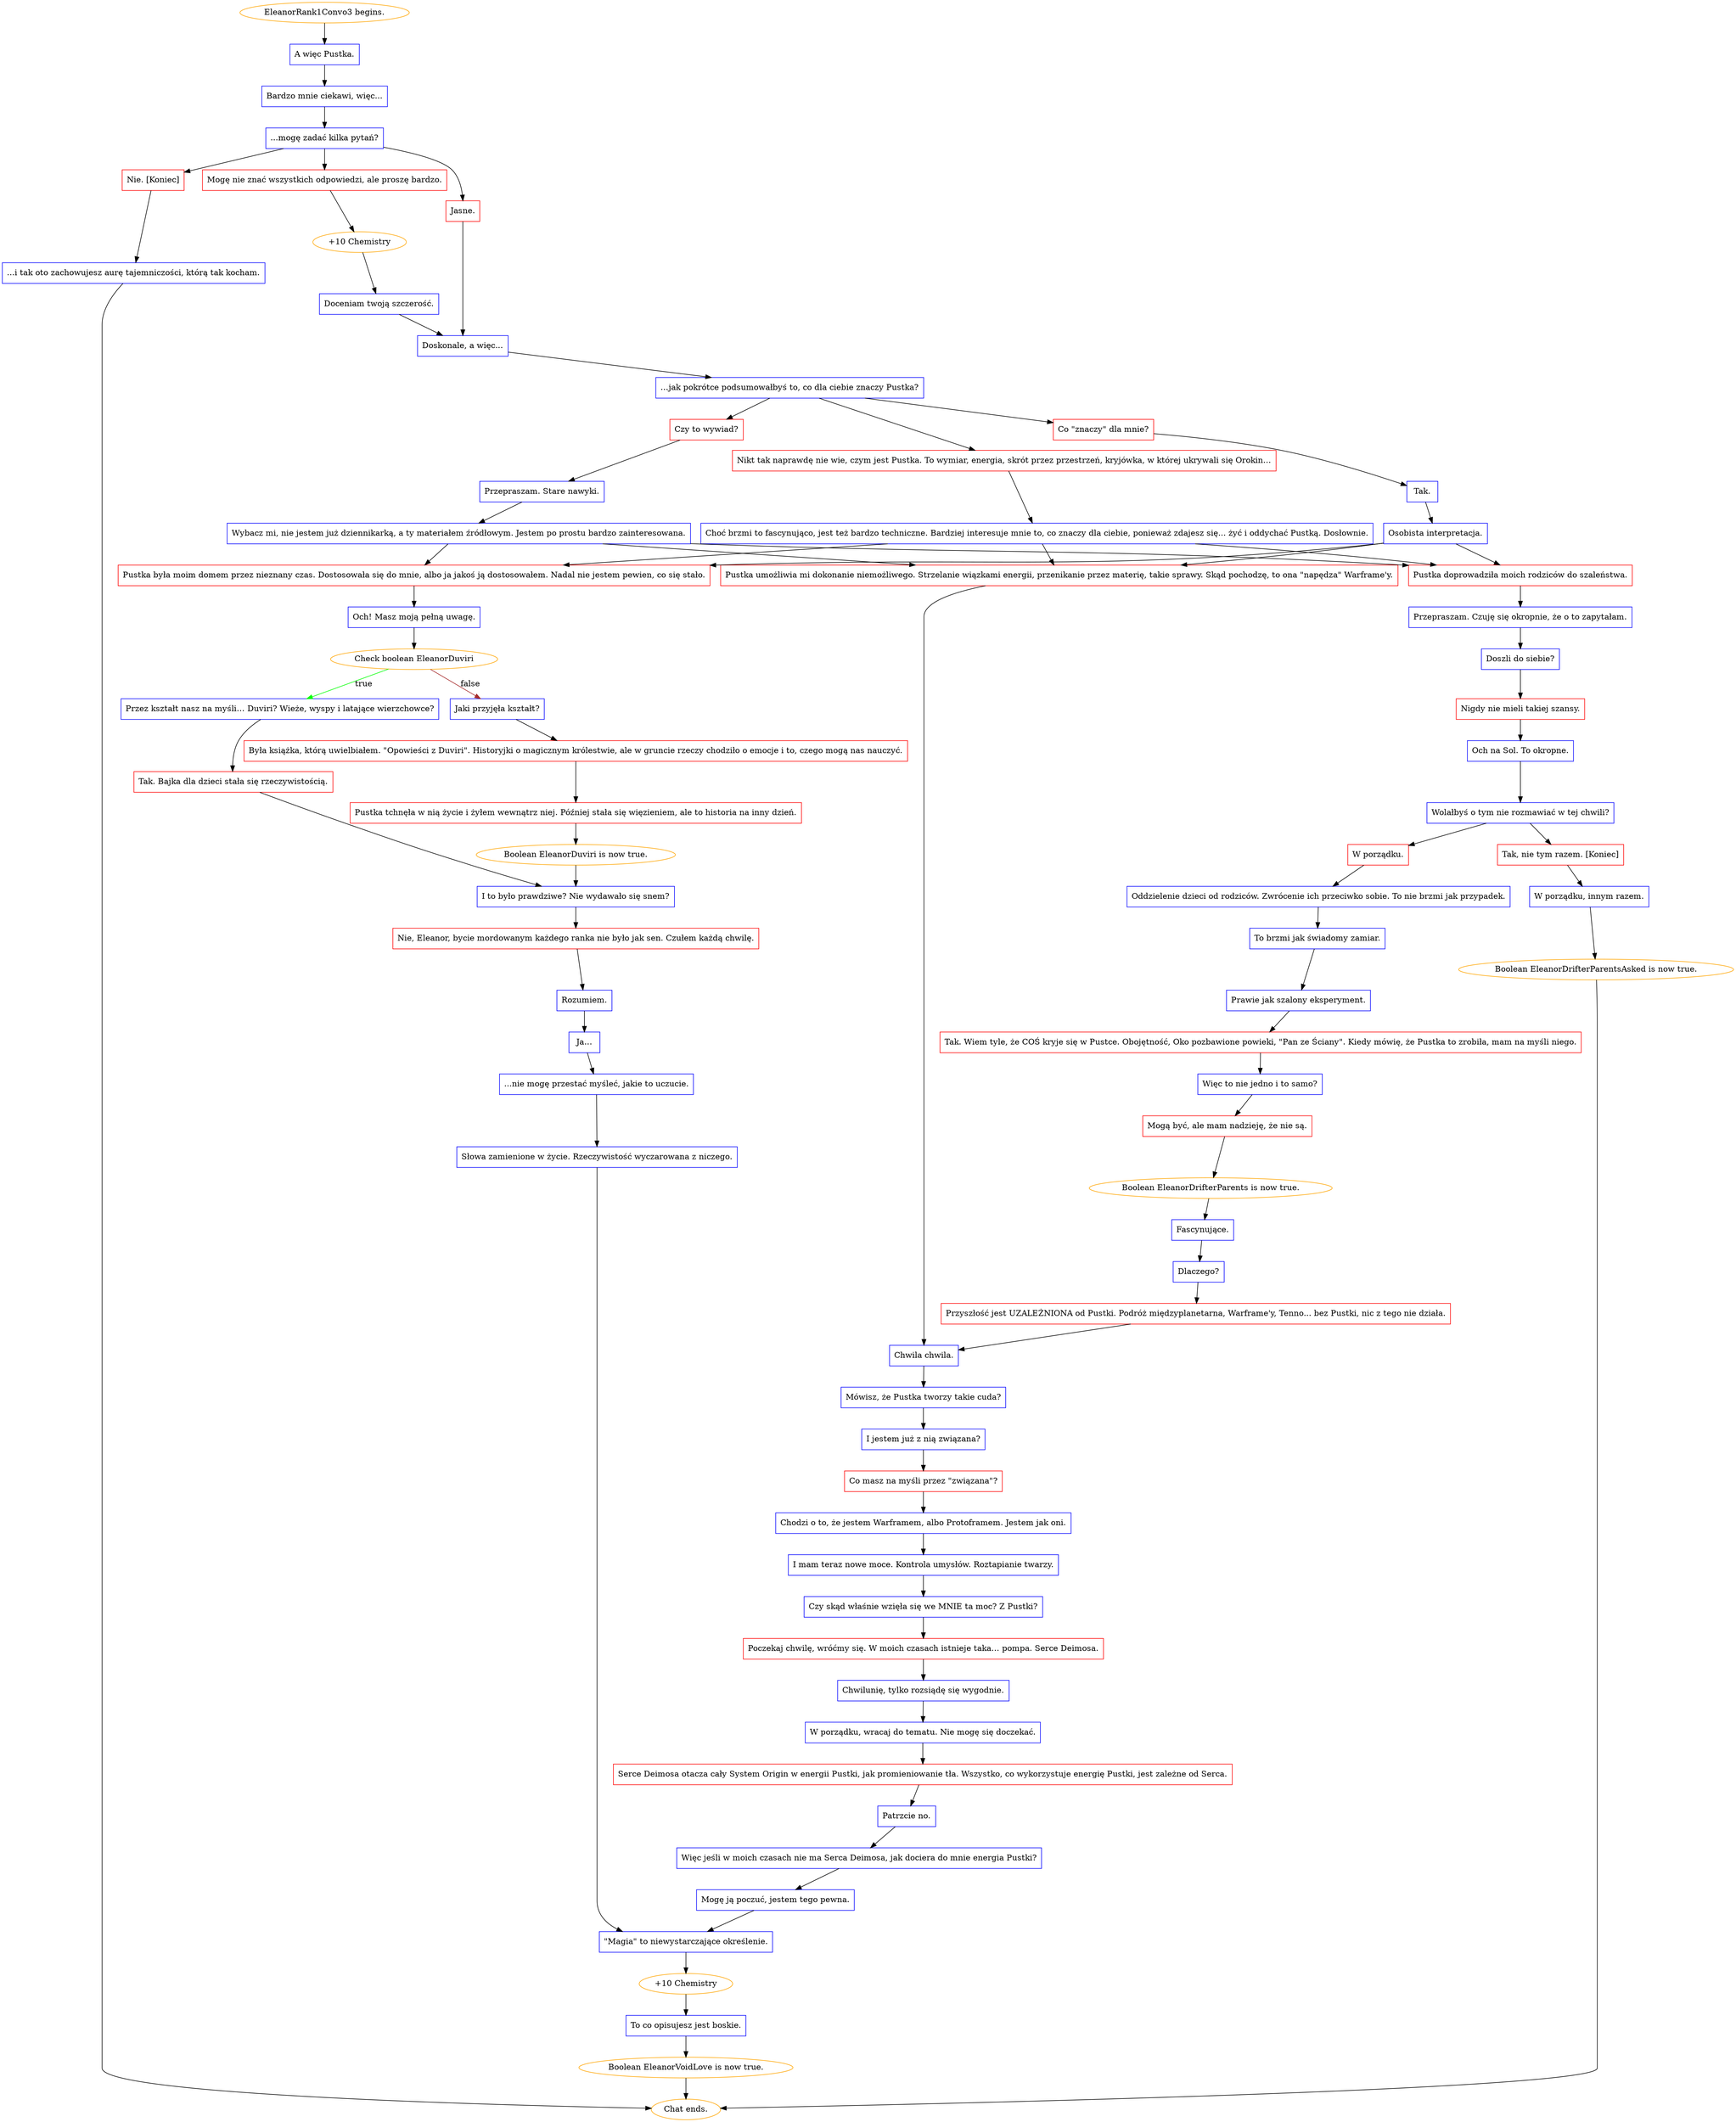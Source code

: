 digraph {
	"EleanorRank1Convo3 begins." [color=orange];
		"EleanorRank1Convo3 begins." -> j346553154;
	j346553154 [label="A więc Pustka.",shape=box,color=blue];
		j346553154 -> j2934562749;
	j2934562749 [label="Bardzo mnie ciekawi, więc...",shape=box,color=blue];
		j2934562749 -> j1404073937;
	j1404073937 [label="...mogę zadać kilka pytań?",shape=box,color=blue];
		j1404073937 -> j3791588554;
		j1404073937 -> j2514069763;
		j1404073937 -> j1942390506;
	j3791588554 [label="Jasne.",shape=box,color=red];
		j3791588554 -> j1457160428;
	j2514069763 [label="Mogę nie znać wszystkich odpowiedzi, ale proszę bardzo.",shape=box,color=red];
		j2514069763 -> j2983858853;
	j1942390506 [label="Nie. [Koniec]",shape=box,color=red];
		j1942390506 -> j3192509443;
	j1457160428 [label="Doskonale, a więc...",shape=box,color=blue];
		j1457160428 -> j2060033195;
	j2983858853 [label="+10 Chemistry",color=orange];
		j2983858853 -> j1373116595;
	j3192509443 [label="...i tak oto zachowujesz aurę tajemniczości, którą tak kocham.",shape=box,color=blue];
		j3192509443 -> "Chat ends.";
	j2060033195 [label="…jak pokrótce podsumowałbyś to, co dla ciebie znaczy Pustka?",shape=box,color=blue];
		j2060033195 -> j860770811;
		j2060033195 -> j3132185467;
		j2060033195 -> j1549806740;
	j1373116595 [label="Doceniam twoją szczerość.",shape=box,color=blue];
		j1373116595 -> j1457160428;
	"Chat ends." [color=orange];
	j860770811 [label="Czy to wywiad?",shape=box,color=red];
		j860770811 -> j3882007125;
	j3132185467 [label="Co \"znaczy\" dla mnie?",shape=box,color=red];
		j3132185467 -> j2848256127;
	j1549806740 [label="Nikt tak naprawdę nie wie, czym jest Pustka. To wymiar, energia, skrót przez przestrzeń, kryjówka, w której ukrywali się Orokin…",shape=box,color=red];
		j1549806740 -> j619194420;
	j3882007125 [label="Przepraszam. Stare nawyki.",shape=box,color=blue];
		j3882007125 -> j3348240471;
	j2848256127 [label="Tak.",shape=box,color=blue];
		j2848256127 -> j1731904142;
	j619194420 [label="Choć brzmi to fascynująco, jest też bardzo techniczne. Bardziej interesuje mnie to, co znaczy dla ciebie, ponieważ zdajesz się... żyć i oddychać Pustką. Dosłownie.",shape=box,color=blue];
		j619194420 -> j1226294306;
		j619194420 -> j3073819034;
		j619194420 -> j2214582531;
	j3348240471 [label="Wybacz mi, nie jestem już dziennikarką, a ty materiałem źródłowym. Jestem po prostu bardzo zainteresowana.",shape=box,color=blue];
		j3348240471 -> j1226294306;
		j3348240471 -> j3073819034;
		j3348240471 -> j2214582531;
	j1731904142 [label="Osobista interpretacja.",shape=box,color=blue];
		j1731904142 -> j1226294306;
		j1731904142 -> j3073819034;
		j1731904142 -> j2214582531;
	j1226294306 [label="Pustka umożliwia mi dokonanie niemożliwego. Strzelanie wiązkami energii, przenikanie przez materię, takie sprawy. Skąd pochodzę, to ona \"napędza\" Warframe'y.",shape=box,color=red];
		j1226294306 -> j3769768742;
	j3073819034 [label="Pustka doprowadziła moich rodziców do szaleństwa.",shape=box,color=red];
		j3073819034 -> j2245041519;
	j2214582531 [label="Pustka była moim domem przez nieznany czas. Dostosowała się do mnie, albo ja jakoś ją dostosowałem. Nadal nie jestem pewien, co się stało.",shape=box,color=red];
		j2214582531 -> j2628797242;
	j3769768742 [label="Chwila chwila.",shape=box,color=blue];
		j3769768742 -> j4205191959;
	j2245041519 [label="Przepraszam. Czuję się okropnie, że o to zapytałam.",shape=box,color=blue];
		j2245041519 -> j1945119043;
	j2628797242 [label="Och! Masz moją pełną uwagę.",shape=box,color=blue];
		j2628797242 -> j3333050319;
	j4205191959 [label="Mówisz, że Pustka tworzy takie cuda?",shape=box,color=blue];
		j4205191959 -> j2949022396;
	j1945119043 [label="Doszli do siebie?",shape=box,color=blue];
		j1945119043 -> j400804802;
	j3333050319 [label="Check boolean EleanorDuviri",color=orange];
		j3333050319 -> j1502454004 [label=true,color=green];
		j3333050319 -> j2240617812 [label=false,color=brown];
	j2949022396 [label="I jestem już z nią związana?",shape=box,color=blue];
		j2949022396 -> j2982713735;
	j400804802 [label="Nigdy nie mieli takiej szansy.",shape=box,color=red];
		j400804802 -> j1901413314;
	j1502454004 [label="Przez kształt nasz na myśli… Duviri? Wieże, wyspy i latające wierzchowce?",shape=box,color=blue];
		j1502454004 -> j3162707838;
	j2240617812 [label="Jaki przyjęła kształt?",shape=box,color=blue];
		j2240617812 -> j703614466;
	j2982713735 [label="Co masz na myśli przez \"związana\"?",shape=box,color=red];
		j2982713735 -> j1188831424;
	j1901413314 [label="Och na Sol. To okropne.",shape=box,color=blue];
		j1901413314 -> j1839945191;
	j3162707838 [label="Tak. Bajka dla dzieci stała się rzeczywistością.",shape=box,color=red];
		j3162707838 -> j22512430;
	j703614466 [label="Była książka, którą uwielbiałem. \"Opowieści z Duviri\". Historyjki o magicznym królestwie, ale w gruncie rzeczy chodziło o emocje i to, czego mogą nas nauczyć.",shape=box,color=red];
		j703614466 -> j2485799281;
	j1188831424 [label="Chodzi o to, że jestem Warframem, albo Protoframem. Jestem jak oni.",shape=box,color=blue];
		j1188831424 -> j2985408210;
	j1839945191 [label="Wolałbyś o tym nie rozmawiać w tej chwili?",shape=box,color=blue];
		j1839945191 -> j1085237731;
		j1839945191 -> j4164232098;
	j22512430 [label="I to było prawdziwe? Nie wydawało się snem?",shape=box,color=blue];
		j22512430 -> j3234104110;
	j2485799281 [label="Pustka tchnęła w nią życie i żyłem wewnątrz niej. Później stała się więzieniem, ale to historia na inny dzień.",shape=box,color=red];
		j2485799281 -> j3791621699;
	j2985408210 [label="I mam teraz nowe moce. Kontrola umysłów. Roztapianie twarzy.",shape=box,color=blue];
		j2985408210 -> j2075228287;
	j1085237731 [label="W porządku.",shape=box,color=red];
		j1085237731 -> j260603623;
	j4164232098 [label="Tak, nie tym razem. [Koniec]",shape=box,color=red];
		j4164232098 -> j2655475645;
	j3234104110 [label="Nie, Eleanor, bycie mordowanym każdego ranka nie było jak sen. Czułem każdą chwilę.",shape=box,color=red];
		j3234104110 -> j1584010682;
	j3791621699 [label="Boolean EleanorDuviri is now true.",color=orange];
		j3791621699 -> j22512430;
	j2075228287 [label="Czy skąd właśnie wzięła się we MNIE ta moc? Z Pustki?",shape=box,color=blue];
		j2075228287 -> j596522225;
	j260603623 [label="Oddzielenie dzieci od rodziców. Zwrócenie ich przeciwko sobie. To nie brzmi jak przypadek.",shape=box,color=blue];
		j260603623 -> j745524886;
	j2655475645 [label="W porządku, innym razem.",shape=box,color=blue];
		j2655475645 -> j968820663;
	j1584010682 [label="Rozumiem.",shape=box,color=blue];
		j1584010682 -> j2172248493;
	j596522225 [label="Poczekaj chwilę, wróćmy się. W moich czasach istnieje taka… pompa. Serce Deimosa.",shape=box,color=red];
		j596522225 -> j2273556222;
	j745524886 [label="To brzmi jak świadomy zamiar.",shape=box,color=blue];
		j745524886 -> j3120046059;
	j968820663 [label="Boolean EleanorDrifterParentsAsked is now true.",color=orange];
		j968820663 -> "Chat ends.";
	j2172248493 [label="Ja…",shape=box,color=blue];
		j2172248493 -> j2330886043;
	j2273556222 [label="Chwilunię, tylko rozsiądę się wygodnie.",shape=box,color=blue];
		j2273556222 -> j1412063252;
	j3120046059 [label="Prawie jak szalony eksperyment.",shape=box,color=blue];
		j3120046059 -> j349836250;
	j2330886043 [label="...nie mogę przestać myśleć, jakie to uczucie.",shape=box,color=blue];
		j2330886043 -> j3305238095;
	j1412063252 [label="W porządku, wracaj do tematu. Nie mogę się doczekać.",shape=box,color=blue];
		j1412063252 -> j815437274;
	j349836250 [label="Tak. Wiem tyle, że COŚ kryje się w Pustce. Obojętność, Oko pozbawione powieki, \"Pan ze Ściany\". Kiedy mówię, że Pustka to zrobiła, mam na myśli niego.",shape=box,color=red];
		j349836250 -> j3086542838;
	j3305238095 [label="Słowa zamienione w życie. Rzeczywistość wyczarowana z niczego.",shape=box,color=blue];
		j3305238095 -> j1885059441;
	j815437274 [label="Serce Deimosa otacza cały System Origin w energii Pustki, jak promieniowanie tła. Wszystko, co wykorzystuje energię Pustki, jest zależne od Serca.",shape=box,color=red];
		j815437274 -> j3775031375;
	j3086542838 [label="Więc to nie jedno i to samo?",shape=box,color=blue];
		j3086542838 -> j444461581;
	j1885059441 [label="\"Magia\" to niewystarczające określenie.",shape=box,color=blue];
		j1885059441 -> j3903942788;
	j3775031375 [label="Patrzcie no.",shape=box,color=blue];
		j3775031375 -> j66715289;
	j444461581 [label="Mogą być, ale mam nadzieję, że nie są.",shape=box,color=red];
		j444461581 -> j2777155946;
	j3903942788 [label="+10 Chemistry",color=orange];
		j3903942788 -> j3436333646;
	j66715289 [label="Więc jeśli w moich czasach nie ma Serca Deimosa, jak dociera do mnie energia Pustki?",shape=box,color=blue];
		j66715289 -> j3863934732;
	j2777155946 [label="Boolean EleanorDrifterParents is now true.",color=orange];
		j2777155946 -> j1040743501;
	j3436333646 [label="To co opisujesz jest boskie.",shape=box,color=blue];
		j3436333646 -> j981848117;
	j3863934732 [label="Mogę ją poczuć, jestem tego pewna.",shape=box,color=blue];
		j3863934732 -> j1885059441;
	j1040743501 [label="Fascynujące.",shape=box,color=blue];
		j1040743501 -> j2921840839;
	j981848117 [label="Boolean EleanorVoidLove is now true.",color=orange];
		j981848117 -> "Chat ends.";
	j2921840839 [label="Dlaczego?",shape=box,color=blue];
		j2921840839 -> j876448179;
	j876448179 [label="Przyszłość jest UZALEŻNIONA od Pustki. Podróż międzyplanetarna, Warframe'y, Tenno... bez Pustki, nic z tego nie działa.",shape=box,color=red];
		j876448179 -> j3769768742;
}